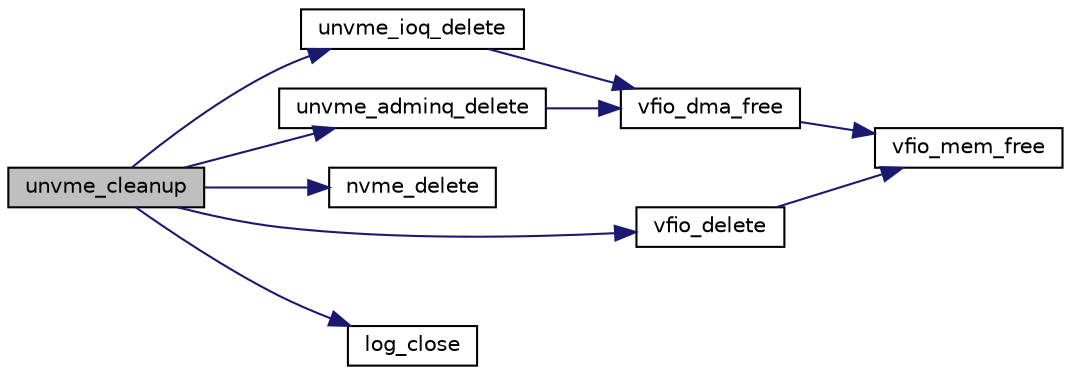 digraph "unvme_cleanup"
{
  edge [fontname="Helvetica",fontsize="10",labelfontname="Helvetica",labelfontsize="10"];
  node [fontname="Helvetica",fontsize="10",shape=record];
  rankdir="LR";
  Node1 [label="unvme_cleanup",height=0.2,width=0.4,color="black", fillcolor="grey75", style="filled", fontcolor="black"];
  Node1 -> Node2 [color="midnightblue",fontsize="10",style="solid",fontname="Helvetica"];
  Node2 [label="unvme_ioq_delete",height=0.2,width=0.4,color="black", fillcolor="white", style="filled",URL="$unvme__core_8c.html#a50299308e9023fc45729212f88e2df1d"];
  Node2 -> Node3 [color="midnightblue",fontsize="10",style="solid",fontname="Helvetica"];
  Node3 [label="vfio_dma_free",height=0.2,width=0.4,color="black", fillcolor="white", style="filled",URL="$unvme__vfio_8c.html#aafdc4e197d1eb8746f1764e47c03fbae"];
  Node3 -> Node4 [color="midnightblue",fontsize="10",style="solid",fontname="Helvetica"];
  Node4 [label="vfio_mem_free",height=0.2,width=0.4,color="black", fillcolor="white", style="filled",URL="$unvme__vfio_8c.html#a989f068e03968b12b93a5c1a4c56556a"];
  Node1 -> Node5 [color="midnightblue",fontsize="10",style="solid",fontname="Helvetica"];
  Node5 [label="unvme_adminq_delete",height=0.2,width=0.4,color="black", fillcolor="white", style="filled",URL="$unvme__core_8c.html#a1b6fd5bc09887bfc8051d56c1479d01e"];
  Node5 -> Node3 [color="midnightblue",fontsize="10",style="solid",fontname="Helvetica"];
  Node1 -> Node6 [color="midnightblue",fontsize="10",style="solid",fontname="Helvetica"];
  Node6 [label="nvme_delete",height=0.2,width=0.4,color="black", fillcolor="white", style="filled",URL="$unvme__nvme_8c.html#aba3290163e951c7766cd8162adc84c9f"];
  Node1 -> Node7 [color="midnightblue",fontsize="10",style="solid",fontname="Helvetica"];
  Node7 [label="vfio_delete",height=0.2,width=0.4,color="black", fillcolor="white", style="filled",URL="$unvme__vfio_8c.html#a61e9769210573af5d603f779f6df006a"];
  Node7 -> Node4 [color="midnightblue",fontsize="10",style="solid",fontname="Helvetica"];
  Node1 -> Node8 [color="midnightblue",fontsize="10",style="solid",fontname="Helvetica"];
  Node8 [label="log_close",height=0.2,width=0.4,color="black", fillcolor="white", style="filled",URL="$unvme__log_8c.html#aa1b92b4411527ad313da4a0be494d903"];
}
